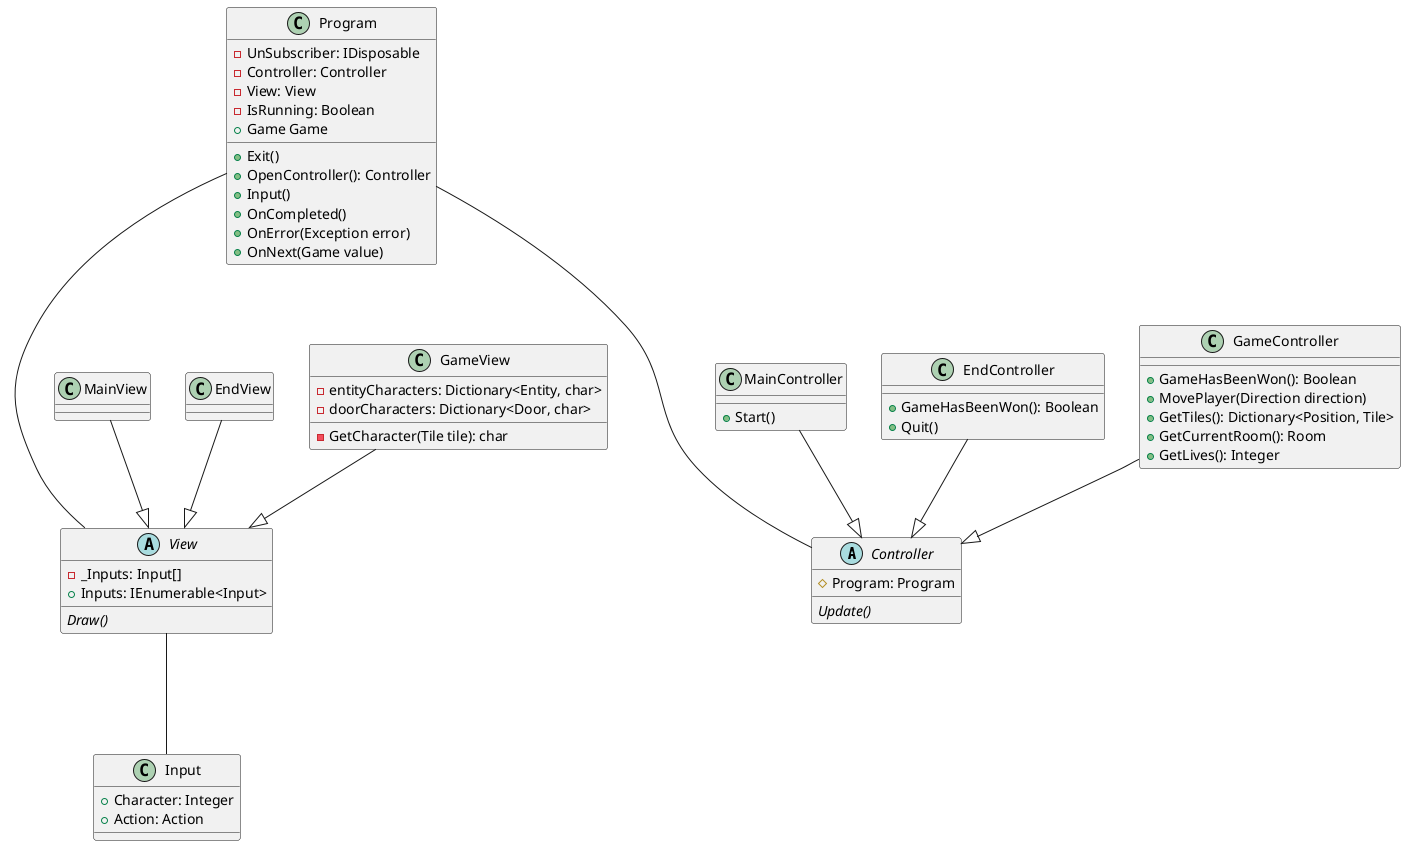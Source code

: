 @startuml temple_of_doom
abstract Controller {
    # Program: Program
    {abstract} Update()
}

class Program {
    - UnSubscriber: IDisposable
    - Controller: Controller
    - View: View
    - IsRunning: Boolean
    + Game Game
    + Exit()
    + OpenController(): Controller
    + Input()
    + OnCompleted()
    + OnError(Exception error)
    + OnNext(Game value)
}

class MainController {
    + Start()
}

class EndController {
    + GameHasBeenWon(): Boolean
    + Quit()
}

class GameController {
    + GameHasBeenWon(): Boolean
    + MovePlayer(Direction direction)
    + GetTiles(): Dictionary<Position, Tile>
    + GetCurrentRoom(): Room
    + GetLives(): Integer
}

abstract View {
    - _Inputs: Input[]
    + Inputs: IEnumerable<Input>
    {abstract} Draw()
}

class MainView {}
class EndView {}
class GameView {
    - entityCharacters: Dictionary<Entity, char>
    - doorCharacters: Dictionary<Door, char>
    - GetCharacter(Tile tile): char
}

class Input {
    + Character: Integer
    + Action: Action
}

MainController --|> Controller
EndController --|> Controller
GameController --|> Controller

MainView --|> View
EndView --|> View
GameView --|> View

Program --- Controller
Program --- View
View --- Input
@enduml
